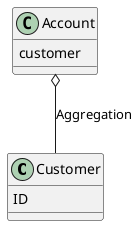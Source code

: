 @startuml

class Customer {
   ID
}


class Account{
    customer
}

Account o-- Customer : Aggregation


@enduml

